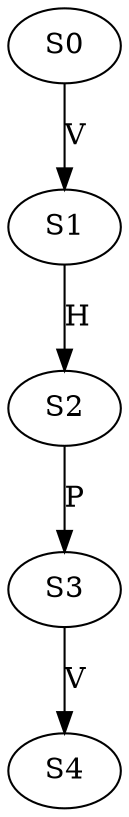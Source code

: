 strict digraph  {
	S0 -> S1 [ label = V ];
	S1 -> S2 [ label = H ];
	S2 -> S3 [ label = P ];
	S3 -> S4 [ label = V ];
}

